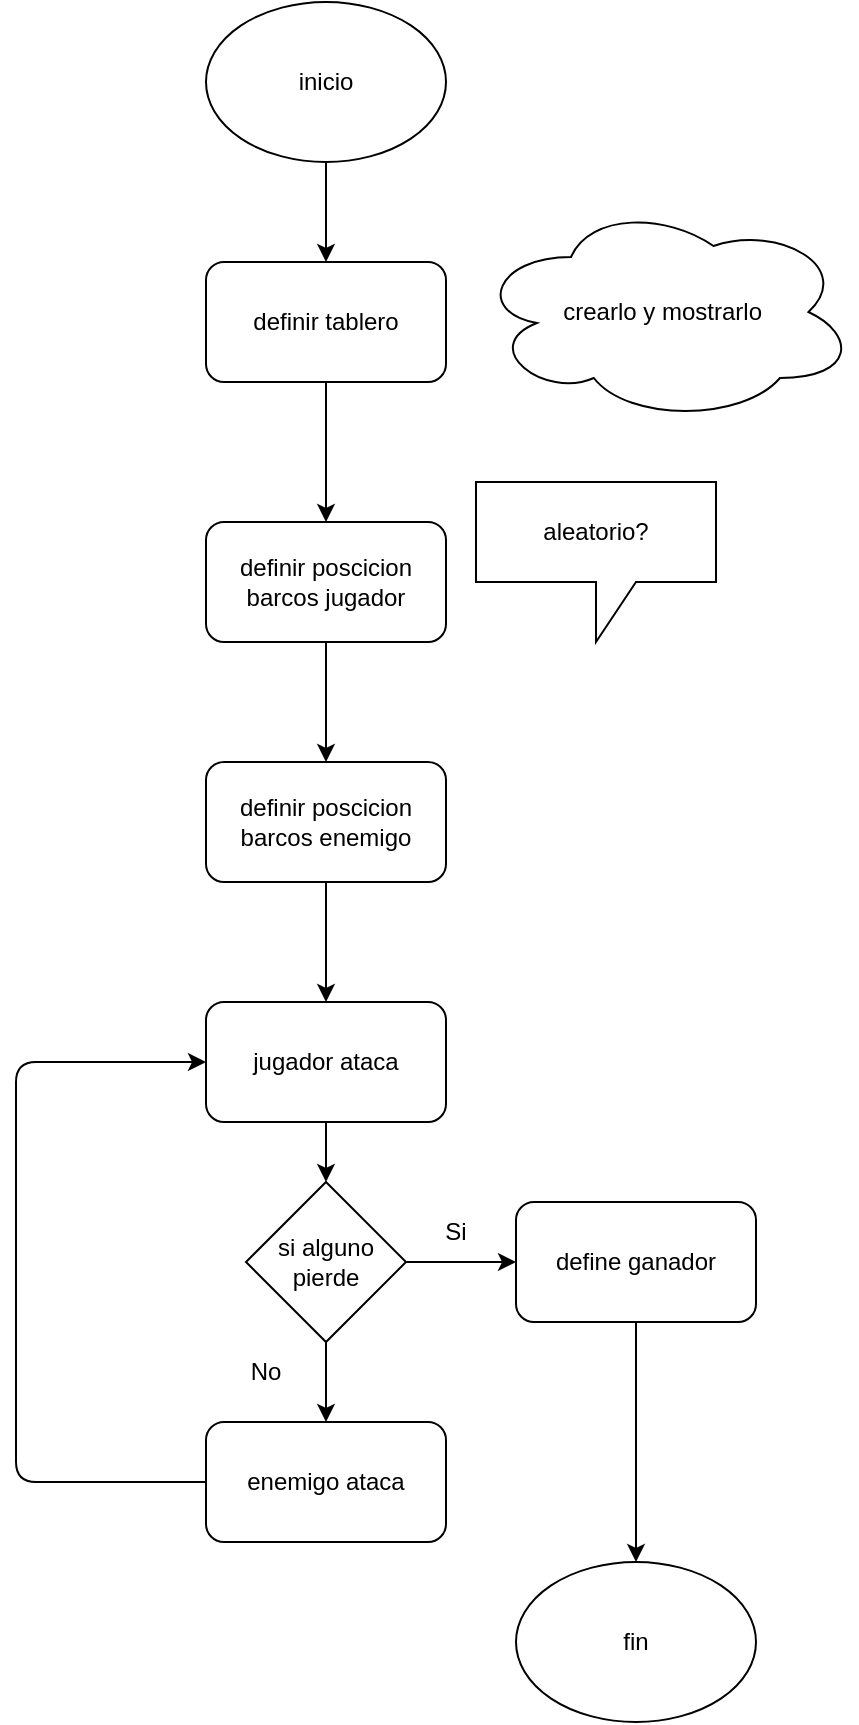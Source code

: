 <mxfile>
    <diagram id="lq3HaaC_QGt608jP5gyg" name="Page-1">
        <mxGraphModel dx="1014" dy="534" grid="1" gridSize="10" guides="1" tooltips="1" connect="1" arrows="1" fold="1" page="1" pageScale="1" pageWidth="850" pageHeight="1100" math="0" shadow="0">
            <root>
                <mxCell id="0"/>
                <mxCell id="1" parent="0"/>
                <mxCell id="9" style="edgeStyle=none;html=1;entryX=0.5;entryY=0;entryDx=0;entryDy=0;" parent="1" source="2" target="3" edge="1">
                    <mxGeometry relative="1" as="geometry"/>
                </mxCell>
                <mxCell id="2" value="inicio" style="ellipse;whiteSpace=wrap;html=1;" parent="1" vertex="1">
                    <mxGeometry x="365" y="40" width="120" height="80" as="geometry"/>
                </mxCell>
                <mxCell id="10" style="edgeStyle=none;html=1;entryX=0.5;entryY=0;entryDx=0;entryDy=0;" parent="1" source="3" target="4" edge="1">
                    <mxGeometry relative="1" as="geometry"/>
                </mxCell>
                <mxCell id="3" value="definir tablero" style="rounded=1;whiteSpace=wrap;html=1;" parent="1" vertex="1">
                    <mxGeometry x="365" y="170" width="120" height="60" as="geometry"/>
                </mxCell>
                <mxCell id="11" style="edgeStyle=none;html=1;entryX=0.5;entryY=0;entryDx=0;entryDy=0;" parent="1" source="4" target="6" edge="1">
                    <mxGeometry relative="1" as="geometry"/>
                </mxCell>
                <mxCell id="4" value="definir poscicion barcos jugador" style="rounded=1;whiteSpace=wrap;html=1;" parent="1" vertex="1">
                    <mxGeometry x="365" y="300" width="120" height="60" as="geometry"/>
                </mxCell>
                <mxCell id="15" style="edgeStyle=none;html=1;entryX=0.5;entryY=0;entryDx=0;entryDy=0;" parent="1" source="6" target="7" edge="1">
                    <mxGeometry relative="1" as="geometry"/>
                </mxCell>
                <mxCell id="6" value="definir poscicion barcos enemigo" style="rounded=1;whiteSpace=wrap;html=1;" parent="1" vertex="1">
                    <mxGeometry x="365" y="420" width="120" height="60" as="geometry"/>
                </mxCell>
                <mxCell id="21" style="edgeStyle=none;html=1;entryX=0.5;entryY=0;entryDx=0;entryDy=0;" parent="1" source="7" target="20" edge="1">
                    <mxGeometry relative="1" as="geometry"/>
                </mxCell>
                <mxCell id="7" value="jugador ataca" style="rounded=1;whiteSpace=wrap;html=1;" parent="1" vertex="1">
                    <mxGeometry x="365" y="540" width="120" height="60" as="geometry"/>
                </mxCell>
                <mxCell id="19" style="edgeStyle=none;html=1;exitX=0;exitY=0.5;exitDx=0;exitDy=0;entryX=0;entryY=0.5;entryDx=0;entryDy=0;" parent="1" source="8" target="7" edge="1">
                    <mxGeometry relative="1" as="geometry">
                        <mxPoint x="280" y="780" as="targetPoint"/>
                        <Array as="points">
                            <mxPoint x="270" y="780"/>
                            <mxPoint x="270" y="570"/>
                        </Array>
                    </mxGeometry>
                </mxCell>
                <mxCell id="8" value="enemigo ataca" style="rounded=1;whiteSpace=wrap;html=1;" parent="1" vertex="1">
                    <mxGeometry x="365" y="750" width="120" height="60" as="geometry"/>
                </mxCell>
                <mxCell id="22" style="edgeStyle=none;html=1;exitX=0.5;exitY=1;exitDx=0;exitDy=0;entryX=0.5;entryY=0;entryDx=0;entryDy=0;" parent="1" source="20" target="8" edge="1">
                    <mxGeometry relative="1" as="geometry"/>
                </mxCell>
                <mxCell id="24" style="edgeStyle=none;html=1;entryX=0;entryY=0.5;entryDx=0;entryDy=0;" parent="1" source="20" target="23" edge="1">
                    <mxGeometry relative="1" as="geometry"/>
                </mxCell>
                <mxCell id="20" value="si alguno pierde" style="rhombus;whiteSpace=wrap;html=1;" parent="1" vertex="1">
                    <mxGeometry x="385" y="630" width="80" height="80" as="geometry"/>
                </mxCell>
                <mxCell id="26" style="edgeStyle=none;html=1;entryX=0.5;entryY=0;entryDx=0;entryDy=0;" parent="1" source="23" target="25" edge="1">
                    <mxGeometry relative="1" as="geometry"/>
                </mxCell>
                <mxCell id="23" value="define ganador" style="rounded=1;whiteSpace=wrap;html=1;" parent="1" vertex="1">
                    <mxGeometry x="520" y="640" width="120" height="60" as="geometry"/>
                </mxCell>
                <mxCell id="25" value="fin" style="ellipse;whiteSpace=wrap;html=1;" parent="1" vertex="1">
                    <mxGeometry x="520" y="820" width="120" height="80" as="geometry"/>
                </mxCell>
                <mxCell id="27" value="Si" style="text;html=1;strokeColor=none;fillColor=none;align=center;verticalAlign=middle;whiteSpace=wrap;rounded=0;" parent="1" vertex="1">
                    <mxGeometry x="460" y="640" width="60" height="30" as="geometry"/>
                </mxCell>
                <mxCell id="29" value="No" style="text;html=1;strokeColor=none;fillColor=none;align=center;verticalAlign=middle;whiteSpace=wrap;rounded=0;" parent="1" vertex="1">
                    <mxGeometry x="365" y="710" width="60" height="30" as="geometry"/>
                </mxCell>
                <mxCell id="30" value="aleatorio?" style="shape=callout;whiteSpace=wrap;html=1;perimeter=calloutPerimeter;" vertex="1" parent="1">
                    <mxGeometry x="500" y="280" width="120" height="80" as="geometry"/>
                </mxCell>
                <mxCell id="31" value="crearlo y mostrarlo&amp;nbsp;" style="ellipse;shape=cloud;whiteSpace=wrap;html=1;" vertex="1" parent="1">
                    <mxGeometry x="500" y="140" width="190" height="110" as="geometry"/>
                </mxCell>
            </root>
        </mxGraphModel>
    </diagram>
</mxfile>